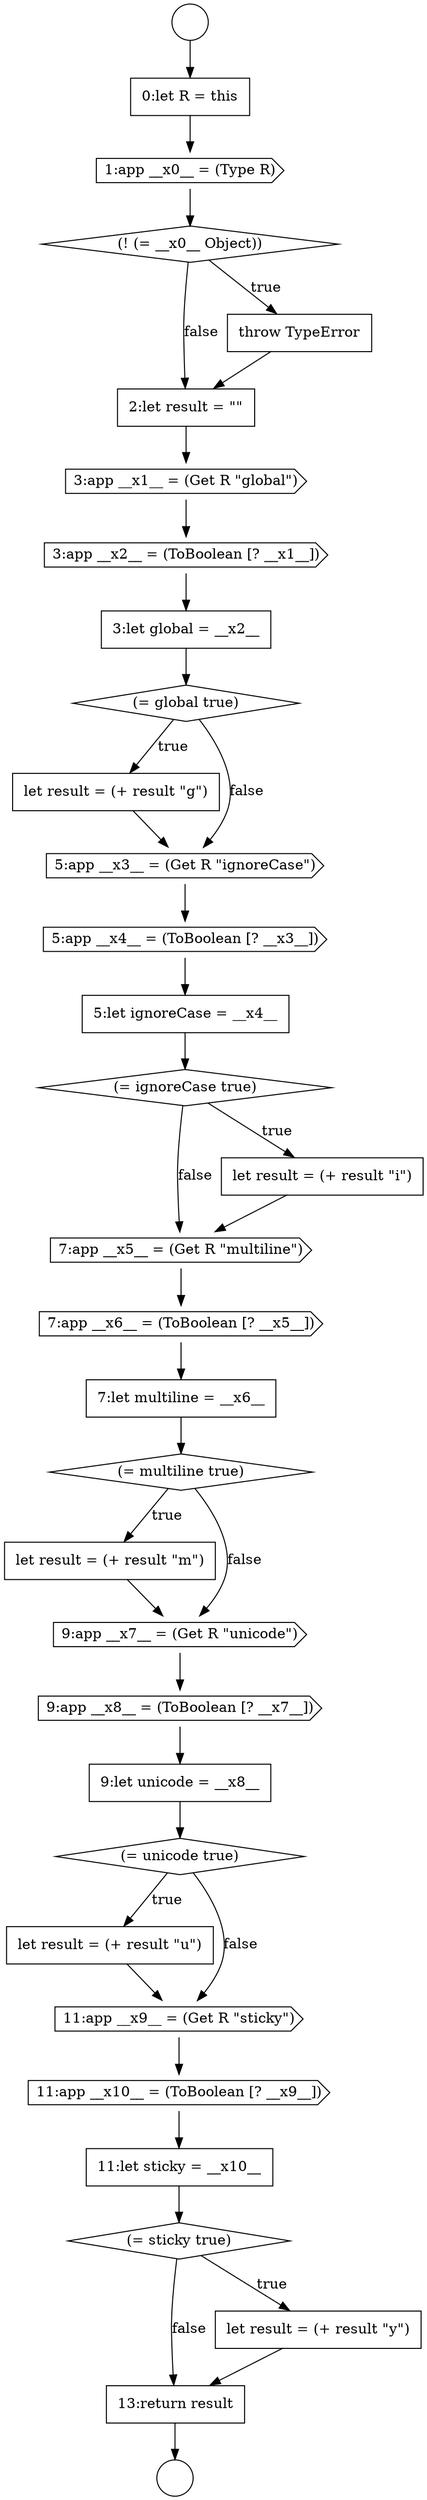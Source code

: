 digraph {
  node12812 [shape=none, margin=0, label=<<font color="black">
    <table border="0" cellborder="1" cellspacing="0" cellpadding="10">
      <tr><td align="left">5:let ignoreCase = __x4__</td></tr>
    </table>
  </font>> color="black" fillcolor="white" style=filled]
  node12816 [shape=cds, label=<<font color="black">7:app __x6__ = (ToBoolean [? __x5__])</font>> color="black" fillcolor="white" style=filled]
  node12819 [shape=none, margin=0, label=<<font color="black">
    <table border="0" cellborder="1" cellspacing="0" cellpadding="10">
      <tr><td align="left">let result = (+ result &quot;m&quot;)</td></tr>
    </table>
  </font>> color="black" fillcolor="white" style=filled]
  node12804 [shape=none, margin=0, label=<<font color="black">
    <table border="0" cellborder="1" cellspacing="0" cellpadding="10">
      <tr><td align="left">2:let result = &quot;&quot;</td></tr>
    </table>
  </font>> color="black" fillcolor="white" style=filled]
  node12828 [shape=diamond, label=<<font color="black">(= sticky true)</font>> color="black" fillcolor="white" style=filled]
  node12809 [shape=none, margin=0, label=<<font color="black">
    <table border="0" cellborder="1" cellspacing="0" cellpadding="10">
      <tr><td align="left">let result = (+ result &quot;g&quot;)</td></tr>
    </table>
  </font>> color="black" fillcolor="white" style=filled]
  node12822 [shape=none, margin=0, label=<<font color="black">
    <table border="0" cellborder="1" cellspacing="0" cellpadding="10">
      <tr><td align="left">9:let unicode = __x8__</td></tr>
    </table>
  </font>> color="black" fillcolor="white" style=filled]
  node12800 [shape=none, margin=0, label=<<font color="black">
    <table border="0" cellborder="1" cellspacing="0" cellpadding="10">
      <tr><td align="left">0:let R = this</td></tr>
    </table>
  </font>> color="black" fillcolor="white" style=filled]
  node12823 [shape=diamond, label=<<font color="black">(= unicode true)</font>> color="black" fillcolor="white" style=filled]
  node12806 [shape=cds, label=<<font color="black">3:app __x2__ = (ToBoolean [? __x1__])</font>> color="black" fillcolor="white" style=filled]
  node12802 [shape=diamond, label=<<font color="black">(! (= __x0__ Object))</font>> color="black" fillcolor="white" style=filled]
  node12817 [shape=none, margin=0, label=<<font color="black">
    <table border="0" cellborder="1" cellspacing="0" cellpadding="10">
      <tr><td align="left">7:let multiline = __x6__</td></tr>
    </table>
  </font>> color="black" fillcolor="white" style=filled]
  node12807 [shape=none, margin=0, label=<<font color="black">
    <table border="0" cellborder="1" cellspacing="0" cellpadding="10">
      <tr><td align="left">3:let global = __x2__</td></tr>
    </table>
  </font>> color="black" fillcolor="white" style=filled]
  node12826 [shape=cds, label=<<font color="black">11:app __x10__ = (ToBoolean [? __x9__])</font>> color="black" fillcolor="white" style=filled]
  node12815 [shape=cds, label=<<font color="black">7:app __x5__ = (Get R &quot;multiline&quot;)</font>> color="black" fillcolor="white" style=filled]
  node12805 [shape=cds, label=<<font color="black">3:app __x1__ = (Get R &quot;global&quot;)</font>> color="black" fillcolor="white" style=filled]
  node12798 [shape=circle label=" " color="black" fillcolor="white" style=filled]
  node12824 [shape=none, margin=0, label=<<font color="black">
    <table border="0" cellborder="1" cellspacing="0" cellpadding="10">
      <tr><td align="left">let result = (+ result &quot;u&quot;)</td></tr>
    </table>
  </font>> color="black" fillcolor="white" style=filled]
  node12799 [shape=circle label=" " color="black" fillcolor="white" style=filled]
  node12818 [shape=diamond, label=<<font color="black">(= multiline true)</font>> color="black" fillcolor="white" style=filled]
  node12803 [shape=none, margin=0, label=<<font color="black">
    <table border="0" cellborder="1" cellspacing="0" cellpadding="10">
      <tr><td align="left">throw TypeError</td></tr>
    </table>
  </font>> color="black" fillcolor="white" style=filled]
  node12808 [shape=diamond, label=<<font color="black">(= global true)</font>> color="black" fillcolor="white" style=filled]
  node12813 [shape=diamond, label=<<font color="black">(= ignoreCase true)</font>> color="black" fillcolor="white" style=filled]
  node12827 [shape=none, margin=0, label=<<font color="black">
    <table border="0" cellborder="1" cellspacing="0" cellpadding="10">
      <tr><td align="left">11:let sticky = __x10__</td></tr>
    </table>
  </font>> color="black" fillcolor="white" style=filled]
  node12830 [shape=none, margin=0, label=<<font color="black">
    <table border="0" cellborder="1" cellspacing="0" cellpadding="10">
      <tr><td align="left">13:return result</td></tr>
    </table>
  </font>> color="black" fillcolor="white" style=filled]
  node12825 [shape=cds, label=<<font color="black">11:app __x9__ = (Get R &quot;sticky&quot;)</font>> color="black" fillcolor="white" style=filled]
  node12814 [shape=none, margin=0, label=<<font color="black">
    <table border="0" cellborder="1" cellspacing="0" cellpadding="10">
      <tr><td align="left">let result = (+ result &quot;i&quot;)</td></tr>
    </table>
  </font>> color="black" fillcolor="white" style=filled]
  node12810 [shape=cds, label=<<font color="black">5:app __x3__ = (Get R &quot;ignoreCase&quot;)</font>> color="black" fillcolor="white" style=filled]
  node12821 [shape=cds, label=<<font color="black">9:app __x8__ = (ToBoolean [? __x7__])</font>> color="black" fillcolor="white" style=filled]
  node12811 [shape=cds, label=<<font color="black">5:app __x4__ = (ToBoolean [? __x3__])</font>> color="black" fillcolor="white" style=filled]
  node12829 [shape=none, margin=0, label=<<font color="black">
    <table border="0" cellborder="1" cellspacing="0" cellpadding="10">
      <tr><td align="left">let result = (+ result &quot;y&quot;)</td></tr>
    </table>
  </font>> color="black" fillcolor="white" style=filled]
  node12820 [shape=cds, label=<<font color="black">9:app __x7__ = (Get R &quot;unicode&quot;)</font>> color="black" fillcolor="white" style=filled]
  node12801 [shape=cds, label=<<font color="black">1:app __x0__ = (Type R)</font>> color="black" fillcolor="white" style=filled]
  node12800 -> node12801 [ color="black"]
  node12802 -> node12803 [label=<<font color="black">true</font>> color="black"]
  node12802 -> node12804 [label=<<font color="black">false</font>> color="black"]
  node12827 -> node12828 [ color="black"]
  node12816 -> node12817 [ color="black"]
  node12830 -> node12799 [ color="black"]
  node12805 -> node12806 [ color="black"]
  node12807 -> node12808 [ color="black"]
  node12812 -> node12813 [ color="black"]
  node12818 -> node12819 [label=<<font color="black">true</font>> color="black"]
  node12818 -> node12820 [label=<<font color="black">false</font>> color="black"]
  node12829 -> node12830 [ color="black"]
  node12801 -> node12802 [ color="black"]
  node12803 -> node12804 [ color="black"]
  node12825 -> node12826 [ color="black"]
  node12826 -> node12827 [ color="black"]
  node12814 -> node12815 [ color="black"]
  node12817 -> node12818 [ color="black"]
  node12819 -> node12820 [ color="black"]
  node12810 -> node12811 [ color="black"]
  node12828 -> node12829 [label=<<font color="black">true</font>> color="black"]
  node12828 -> node12830 [label=<<font color="black">false</font>> color="black"]
  node12798 -> node12800 [ color="black"]
  node12815 -> node12816 [ color="black"]
  node12808 -> node12809 [label=<<font color="black">true</font>> color="black"]
  node12808 -> node12810 [label=<<font color="black">false</font>> color="black"]
  node12809 -> node12810 [ color="black"]
  node12823 -> node12824 [label=<<font color="black">true</font>> color="black"]
  node12823 -> node12825 [label=<<font color="black">false</font>> color="black"]
  node12820 -> node12821 [ color="black"]
  node12822 -> node12823 [ color="black"]
  node12811 -> node12812 [ color="black"]
  node12821 -> node12822 [ color="black"]
  node12806 -> node12807 [ color="black"]
  node12824 -> node12825 [ color="black"]
  node12813 -> node12814 [label=<<font color="black">true</font>> color="black"]
  node12813 -> node12815 [label=<<font color="black">false</font>> color="black"]
  node12804 -> node12805 [ color="black"]
}
